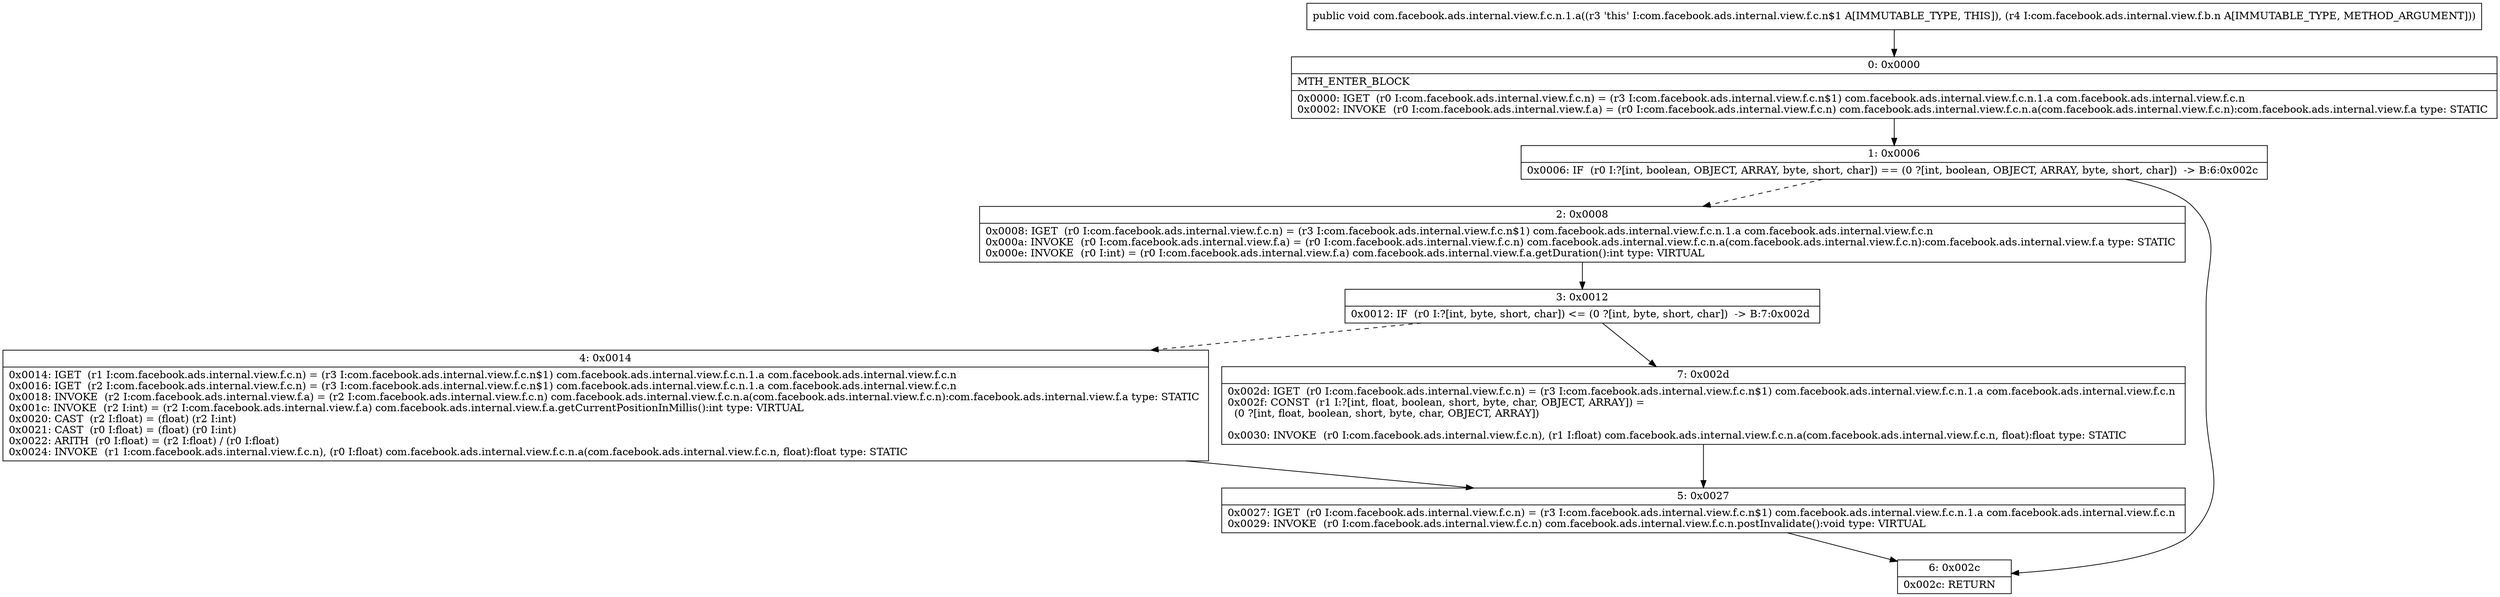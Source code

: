 digraph "CFG forcom.facebook.ads.internal.view.f.c.n.1.a(Lcom\/facebook\/ads\/internal\/view\/f\/b\/n;)V" {
Node_0 [shape=record,label="{0\:\ 0x0000|MTH_ENTER_BLOCK\l|0x0000: IGET  (r0 I:com.facebook.ads.internal.view.f.c.n) = (r3 I:com.facebook.ads.internal.view.f.c.n$1) com.facebook.ads.internal.view.f.c.n.1.a com.facebook.ads.internal.view.f.c.n \l0x0002: INVOKE  (r0 I:com.facebook.ads.internal.view.f.a) = (r0 I:com.facebook.ads.internal.view.f.c.n) com.facebook.ads.internal.view.f.c.n.a(com.facebook.ads.internal.view.f.c.n):com.facebook.ads.internal.view.f.a type: STATIC \l}"];
Node_1 [shape=record,label="{1\:\ 0x0006|0x0006: IF  (r0 I:?[int, boolean, OBJECT, ARRAY, byte, short, char]) == (0 ?[int, boolean, OBJECT, ARRAY, byte, short, char])  \-\> B:6:0x002c \l}"];
Node_2 [shape=record,label="{2\:\ 0x0008|0x0008: IGET  (r0 I:com.facebook.ads.internal.view.f.c.n) = (r3 I:com.facebook.ads.internal.view.f.c.n$1) com.facebook.ads.internal.view.f.c.n.1.a com.facebook.ads.internal.view.f.c.n \l0x000a: INVOKE  (r0 I:com.facebook.ads.internal.view.f.a) = (r0 I:com.facebook.ads.internal.view.f.c.n) com.facebook.ads.internal.view.f.c.n.a(com.facebook.ads.internal.view.f.c.n):com.facebook.ads.internal.view.f.a type: STATIC \l0x000e: INVOKE  (r0 I:int) = (r0 I:com.facebook.ads.internal.view.f.a) com.facebook.ads.internal.view.f.a.getDuration():int type: VIRTUAL \l}"];
Node_3 [shape=record,label="{3\:\ 0x0012|0x0012: IF  (r0 I:?[int, byte, short, char]) \<= (0 ?[int, byte, short, char])  \-\> B:7:0x002d \l}"];
Node_4 [shape=record,label="{4\:\ 0x0014|0x0014: IGET  (r1 I:com.facebook.ads.internal.view.f.c.n) = (r3 I:com.facebook.ads.internal.view.f.c.n$1) com.facebook.ads.internal.view.f.c.n.1.a com.facebook.ads.internal.view.f.c.n \l0x0016: IGET  (r2 I:com.facebook.ads.internal.view.f.c.n) = (r3 I:com.facebook.ads.internal.view.f.c.n$1) com.facebook.ads.internal.view.f.c.n.1.a com.facebook.ads.internal.view.f.c.n \l0x0018: INVOKE  (r2 I:com.facebook.ads.internal.view.f.a) = (r2 I:com.facebook.ads.internal.view.f.c.n) com.facebook.ads.internal.view.f.c.n.a(com.facebook.ads.internal.view.f.c.n):com.facebook.ads.internal.view.f.a type: STATIC \l0x001c: INVOKE  (r2 I:int) = (r2 I:com.facebook.ads.internal.view.f.a) com.facebook.ads.internal.view.f.a.getCurrentPositionInMillis():int type: VIRTUAL \l0x0020: CAST  (r2 I:float) = (float) (r2 I:int) \l0x0021: CAST  (r0 I:float) = (float) (r0 I:int) \l0x0022: ARITH  (r0 I:float) = (r2 I:float) \/ (r0 I:float) \l0x0024: INVOKE  (r1 I:com.facebook.ads.internal.view.f.c.n), (r0 I:float) com.facebook.ads.internal.view.f.c.n.a(com.facebook.ads.internal.view.f.c.n, float):float type: STATIC \l}"];
Node_5 [shape=record,label="{5\:\ 0x0027|0x0027: IGET  (r0 I:com.facebook.ads.internal.view.f.c.n) = (r3 I:com.facebook.ads.internal.view.f.c.n$1) com.facebook.ads.internal.view.f.c.n.1.a com.facebook.ads.internal.view.f.c.n \l0x0029: INVOKE  (r0 I:com.facebook.ads.internal.view.f.c.n) com.facebook.ads.internal.view.f.c.n.postInvalidate():void type: VIRTUAL \l}"];
Node_6 [shape=record,label="{6\:\ 0x002c|0x002c: RETURN   \l}"];
Node_7 [shape=record,label="{7\:\ 0x002d|0x002d: IGET  (r0 I:com.facebook.ads.internal.view.f.c.n) = (r3 I:com.facebook.ads.internal.view.f.c.n$1) com.facebook.ads.internal.view.f.c.n.1.a com.facebook.ads.internal.view.f.c.n \l0x002f: CONST  (r1 I:?[int, float, boolean, short, byte, char, OBJECT, ARRAY]) = \l  (0 ?[int, float, boolean, short, byte, char, OBJECT, ARRAY])\l \l0x0030: INVOKE  (r0 I:com.facebook.ads.internal.view.f.c.n), (r1 I:float) com.facebook.ads.internal.view.f.c.n.a(com.facebook.ads.internal.view.f.c.n, float):float type: STATIC \l}"];
MethodNode[shape=record,label="{public void com.facebook.ads.internal.view.f.c.n.1.a((r3 'this' I:com.facebook.ads.internal.view.f.c.n$1 A[IMMUTABLE_TYPE, THIS]), (r4 I:com.facebook.ads.internal.view.f.b.n A[IMMUTABLE_TYPE, METHOD_ARGUMENT])) }"];
MethodNode -> Node_0;
Node_0 -> Node_1;
Node_1 -> Node_2[style=dashed];
Node_1 -> Node_6;
Node_2 -> Node_3;
Node_3 -> Node_4[style=dashed];
Node_3 -> Node_7;
Node_4 -> Node_5;
Node_5 -> Node_6;
Node_7 -> Node_5;
}

